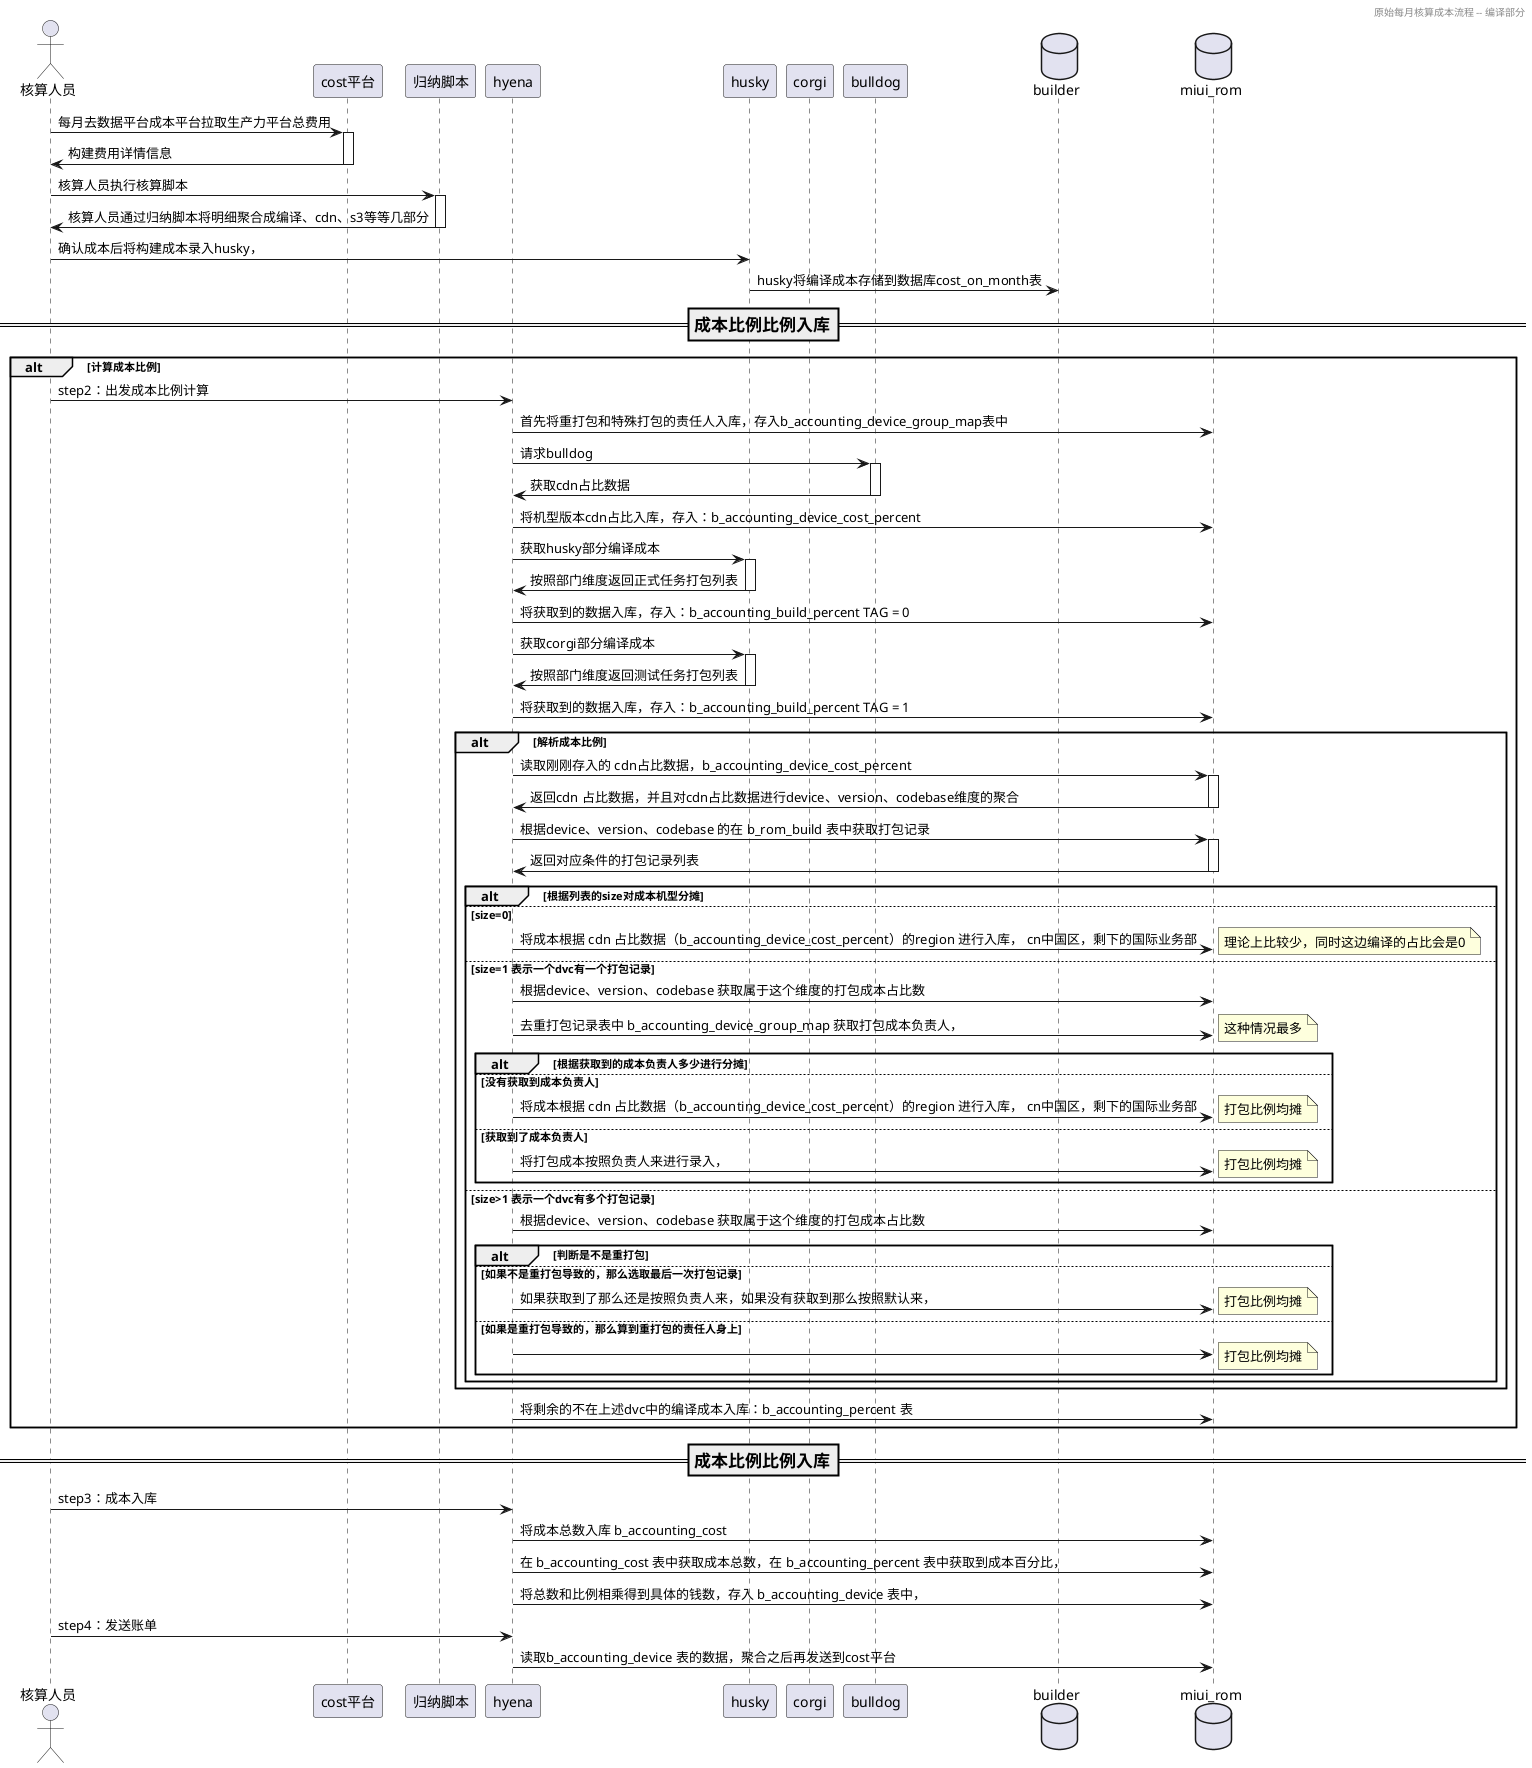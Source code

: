@startuml

header 原始每月核算成本流程 -- 编译部分

actor       核算人员
participant cost平台

participant 归纳脚本

participant hyena
participant husky
participant corgi

participant bulldog


database    builder
database    miui_rom

核算人员 -> cost平台 : 每月去数据平台成本平台拉取生产力平台总费用
activate cost平台
cost平台 -> 核算人员 : 构建费用详情信息
deactivate cost平台

核算人员 -> 归纳脚本 : 核算人员执行核算脚本
activate 归纳脚本
归纳脚本 -> 核算人员 : 核算人员通过归纳脚本将明细聚合成编译、cdn、s3等等几部分
deactivate 归纳脚本

核算人员 -> husky : 确认成本后将构建成本录入husky，
husky -> builder : husky将编译成本存储到数据库cost_on_month表

=== 成本比例比例入库 ==

alt 计算成本比例
核算人员 -> hyena : step2：出发成本比例计算
hyena -> miui_rom : 首先将重打包和特殊打包的责任人入库，存入b_accounting_device_group_map表中

hyena -> bulldog : 请求bulldog
activate bulldog
bulldog -> hyena : 获取cdn占比数据
deactivate bulldog

hyena -> miui_rom : 将机型版本cdn占比入库，存入：b_accounting_device_cost_percent

hyena -> husky : 获取husky部分编译成本
activate husky
husky -> hyena : 按照部门维度返回正式任务打包列表
deactivate husky

hyena -> miui_rom : 将获取到的数据入库，存入：b_accounting_build_percent TAG = 0

hyena -> husky : 获取corgi部分编译成本
activate husky
husky -> hyena : 按照部门维度返回测试任务打包列表
deactivate husky

hyena -> miui_rom : 将获取到的数据入库，存入：b_accounting_build_percent TAG = 1

alt 解析成本比例

hyena -> miui_rom : 读取刚刚存入的 cdn占比数据，b_accounting_device_cost_percent
activate miui_rom
miui_rom -> hyena : 返回cdn 占比数据，并且对cdn占比数据进行device、version、codebase维度的聚合
deactivate miui_rom

hyena -> miui_rom : 根据device、version、codebase 的在 b_rom_build 表中获取打包记录
activate miui_rom
miui_rom -> hyena : 返回对应条件的打包记录列表
deactivate miui_rom

    alt 根据列表的size对成本机型分摊
        else size=0
            hyena -> miui_rom : 将成本根据 cdn 占比数据（b_accounting_device_cost_percent）的region 进行入库， cn中国区，剩下的国际业务部
            note right : 理论上比较少，同时这边编译的占比会是0

        else size=1 表示一个dvc有一个打包记录
            hyena -> miui_rom : 根据device、version、codebase 获取属于这个维度的打包成本占比数
            hyena -> miui_rom : 去重打包记录表中 b_accounting_device_group_map 获取打包成本负责人，
            note right : 这种情况最多
                alt 根据获取到的成本负责人多少进行分摊
                else 没有获取到成本负责人
                    hyena -> miui_rom : 将成本根据 cdn 占比数据（b_accounting_device_cost_percent）的region 进行入库， cn中国区，剩下的国际业务部
                    note right : 打包比例均摊
                else 获取到了成本负责人
                    hyena -> miui_rom : 将打包成本按照负责人来进行录入，
                    note right : 打包比例均摊
                end

        else size>1 表示一个dvc有多个打包记录
            hyena -> miui_rom : 根据device、version、codebase 获取属于这个维度的打包成本占比数
            alt 判断是不是重打包
            else 如果不是重打包导致的，那么选取最后一次打包记录
                hyena -> miui_rom : 如果获取到了那么还是按照负责人来，如果没有获取到那么按照默认来，
                note right : 打包比例均摊
            else 如果是重打包导致的，那么算到重打包的责任人身上
                hyena -> miui_rom :
                note right : 打包比例均摊
            end
    end

end

hyena -> miui_rom : 将剩余的不在上述dvc中的编译成本入库：b_accounting_percent 表



end

=== 成本比例比例入库 ==

核算人员 -> hyena : step3：成本入库
hyena -> miui_rom : 将成本总数入库 b_accounting_cost
hyena -> miui_rom : 在 b_accounting_cost 表中获取成本总数，在 b_accounting_percent 表中获取到成本百分比，
hyena -> miui_rom : 将总数和比例相乘得到具体的钱数，存入 b_accounting_device 表中，

核算人员 -> hyena : step4：发送账单
hyena -> miui_rom : 读取b_accounting_device 表的数据，聚合之后再发送到cost平台


@enduml